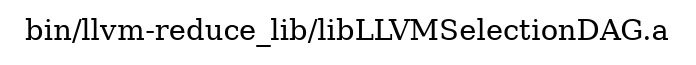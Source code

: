 digraph "bin/llvm-reduce_lib/libLLVMSelectionDAG.a" {
	label="bin/llvm-reduce_lib/libLLVMSelectionDAG.a";
	rankdir=LR;

}
